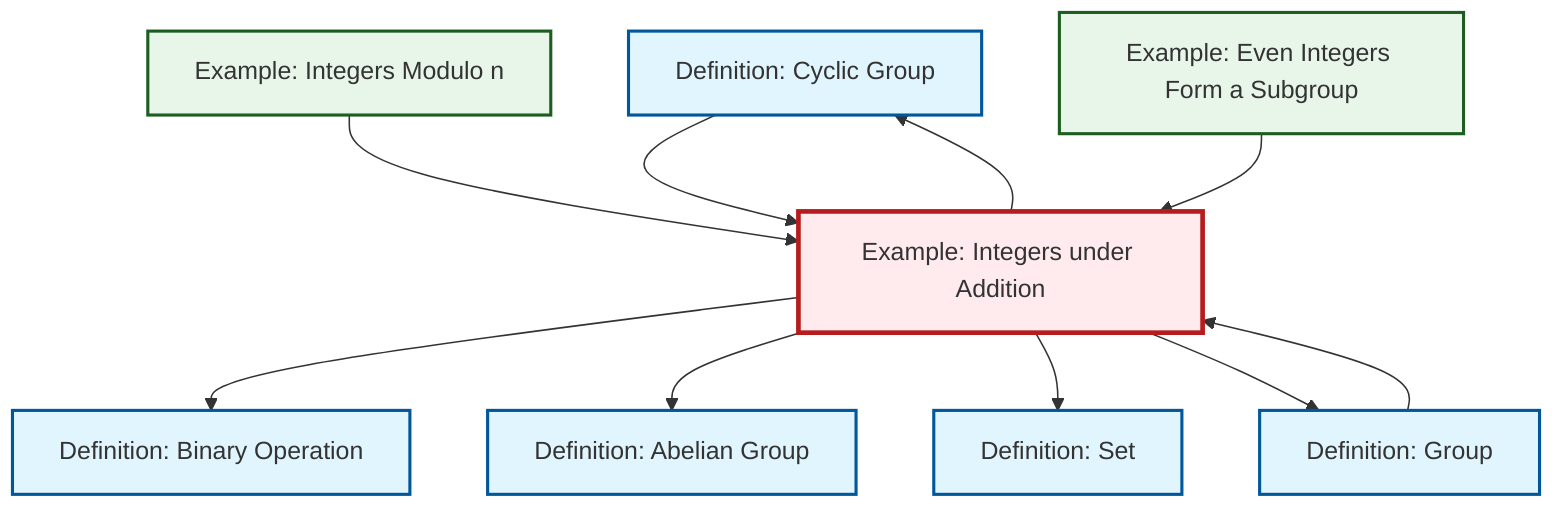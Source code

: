graph TD
    classDef definition fill:#e1f5fe,stroke:#01579b,stroke-width:2px
    classDef theorem fill:#f3e5f5,stroke:#4a148c,stroke-width:2px
    classDef axiom fill:#fff3e0,stroke:#e65100,stroke-width:2px
    classDef example fill:#e8f5e9,stroke:#1b5e20,stroke-width:2px
    classDef current fill:#ffebee,stroke:#b71c1c,stroke-width:3px
    def-cyclic-group["Definition: Cyclic Group"]:::definition
    def-binary-operation["Definition: Binary Operation"]:::definition
    ex-even-integers-subgroup["Example: Even Integers Form a Subgroup"]:::example
    ex-quotient-integers-mod-n["Example: Integers Modulo n"]:::example
    def-group["Definition: Group"]:::definition
    def-abelian-group["Definition: Abelian Group"]:::definition
    ex-integers-addition["Example: Integers under Addition"]:::example
    def-set["Definition: Set"]:::definition
    def-cyclic-group --> ex-integers-addition
    ex-integers-addition --> def-binary-operation
    ex-integers-addition --> def-cyclic-group
    ex-quotient-integers-mod-n --> ex-integers-addition
    ex-integers-addition --> def-abelian-group
    ex-integers-addition --> def-set
    def-group --> ex-integers-addition
    ex-integers-addition --> def-group
    ex-even-integers-subgroup --> ex-integers-addition
    class ex-integers-addition current